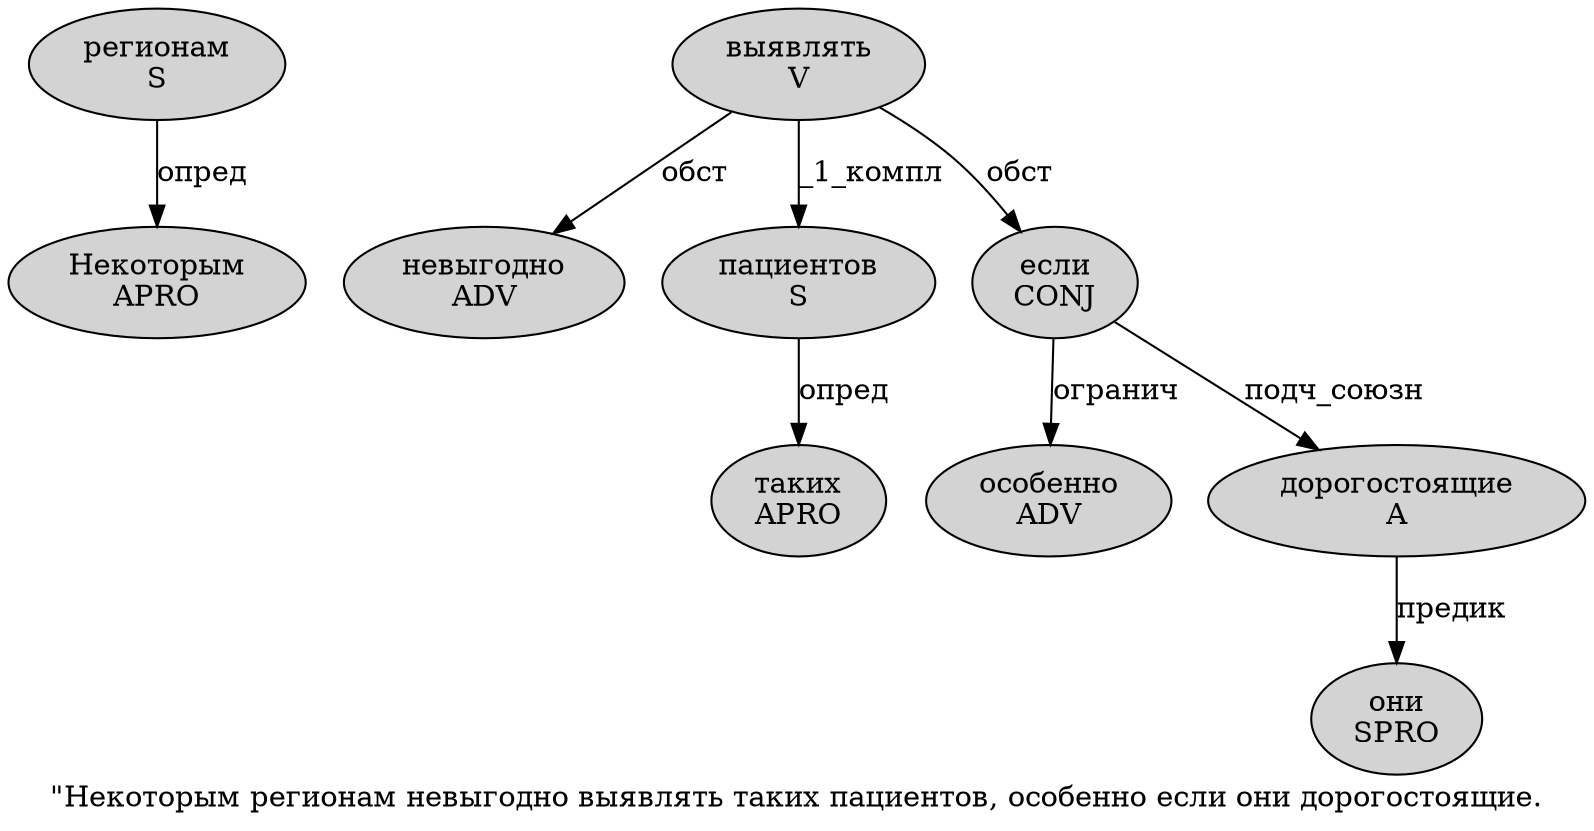 digraph SENTENCE_538 {
	graph [label="\"Некоторым регионам невыгодно выявлять таких пациентов, особенно если они дорогостоящие."]
	node [style=filled]
		1 [label="Некоторым
APRO" color="" fillcolor=lightgray penwidth=1 shape=ellipse]
		2 [label="регионам
S" color="" fillcolor=lightgray penwidth=1 shape=ellipse]
		3 [label="невыгодно
ADV" color="" fillcolor=lightgray penwidth=1 shape=ellipse]
		4 [label="выявлять
V" color="" fillcolor=lightgray penwidth=1 shape=ellipse]
		5 [label="таких
APRO" color="" fillcolor=lightgray penwidth=1 shape=ellipse]
		6 [label="пациентов
S" color="" fillcolor=lightgray penwidth=1 shape=ellipse]
		8 [label="особенно
ADV" color="" fillcolor=lightgray penwidth=1 shape=ellipse]
		9 [label="если
CONJ" color="" fillcolor=lightgray penwidth=1 shape=ellipse]
		10 [label="они
SPRO" color="" fillcolor=lightgray penwidth=1 shape=ellipse]
		11 [label="дорогостоящие
A" color="" fillcolor=lightgray penwidth=1 shape=ellipse]
			6 -> 5 [label="опред"]
			2 -> 1 [label="опред"]
			9 -> 8 [label="огранич"]
			9 -> 11 [label="подч_союзн"]
			11 -> 10 [label="предик"]
			4 -> 3 [label="обст"]
			4 -> 6 [label="_1_компл"]
			4 -> 9 [label="обст"]
}